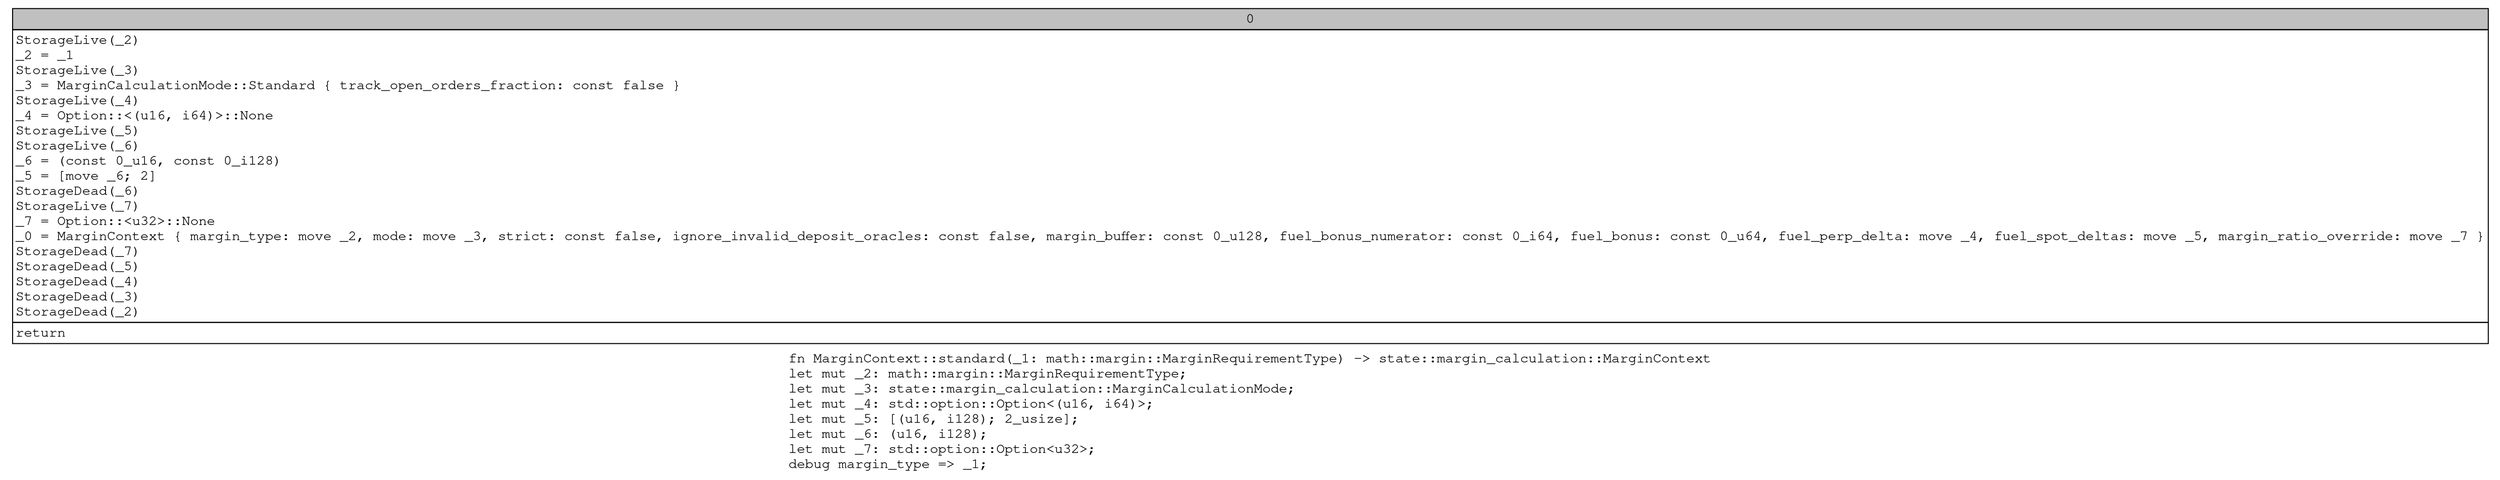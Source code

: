 digraph Mir_0_3423 {
    graph [fontname="Courier, monospace"];
    node [fontname="Courier, monospace"];
    edge [fontname="Courier, monospace"];
    label=<fn MarginContext::standard(_1: math::margin::MarginRequirementType) -&gt; state::margin_calculation::MarginContext<br align="left"/>let mut _2: math::margin::MarginRequirementType;<br align="left"/>let mut _3: state::margin_calculation::MarginCalculationMode;<br align="left"/>let mut _4: std::option::Option&lt;(u16, i64)&gt;;<br align="left"/>let mut _5: [(u16, i128); 2_usize];<br align="left"/>let mut _6: (u16, i128);<br align="left"/>let mut _7: std::option::Option&lt;u32&gt;;<br align="left"/>debug margin_type =&gt; _1;<br align="left"/>>;
    bb0__0_3423 [shape="none", label=<<table border="0" cellborder="1" cellspacing="0"><tr><td bgcolor="gray" align="center" colspan="1">0</td></tr><tr><td align="left" balign="left">StorageLive(_2)<br/>_2 = _1<br/>StorageLive(_3)<br/>_3 = MarginCalculationMode::Standard { track_open_orders_fraction: const false }<br/>StorageLive(_4)<br/>_4 = Option::&lt;(u16, i64)&gt;::None<br/>StorageLive(_5)<br/>StorageLive(_6)<br/>_6 = (const 0_u16, const 0_i128)<br/>_5 = [move _6; 2]<br/>StorageDead(_6)<br/>StorageLive(_7)<br/>_7 = Option::&lt;u32&gt;::None<br/>_0 = MarginContext { margin_type: move _2, mode: move _3, strict: const false, ignore_invalid_deposit_oracles: const false, margin_buffer: const 0_u128, fuel_bonus_numerator: const 0_i64, fuel_bonus: const 0_u64, fuel_perp_delta: move _4, fuel_spot_deltas: move _5, margin_ratio_override: move _7 }<br/>StorageDead(_7)<br/>StorageDead(_5)<br/>StorageDead(_4)<br/>StorageDead(_3)<br/>StorageDead(_2)<br/></td></tr><tr><td align="left">return</td></tr></table>>];
}
